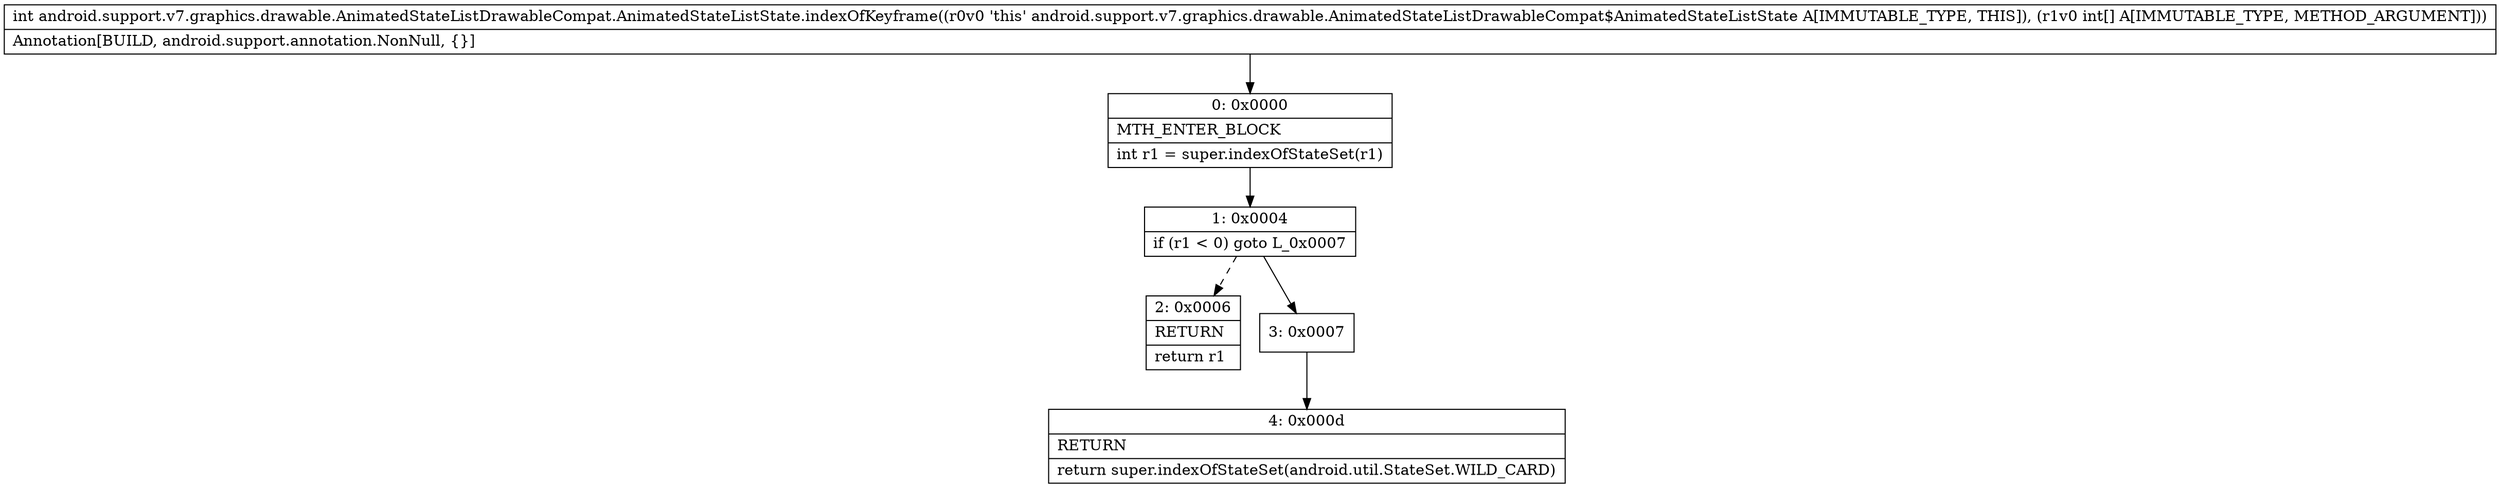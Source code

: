 digraph "CFG forandroid.support.v7.graphics.drawable.AnimatedStateListDrawableCompat.AnimatedStateListState.indexOfKeyframe([I)I" {
Node_0 [shape=record,label="{0\:\ 0x0000|MTH_ENTER_BLOCK\l|int r1 = super.indexOfStateSet(r1)\l}"];
Node_1 [shape=record,label="{1\:\ 0x0004|if (r1 \< 0) goto L_0x0007\l}"];
Node_2 [shape=record,label="{2\:\ 0x0006|RETURN\l|return r1\l}"];
Node_3 [shape=record,label="{3\:\ 0x0007}"];
Node_4 [shape=record,label="{4\:\ 0x000d|RETURN\l|return super.indexOfStateSet(android.util.StateSet.WILD_CARD)\l}"];
MethodNode[shape=record,label="{int android.support.v7.graphics.drawable.AnimatedStateListDrawableCompat.AnimatedStateListState.indexOfKeyframe((r0v0 'this' android.support.v7.graphics.drawable.AnimatedStateListDrawableCompat$AnimatedStateListState A[IMMUTABLE_TYPE, THIS]), (r1v0 int[] A[IMMUTABLE_TYPE, METHOD_ARGUMENT]))  | Annotation[BUILD, android.support.annotation.NonNull, \{\}]\l}"];
MethodNode -> Node_0;
Node_0 -> Node_1;
Node_1 -> Node_2[style=dashed];
Node_1 -> Node_3;
Node_3 -> Node_4;
}

